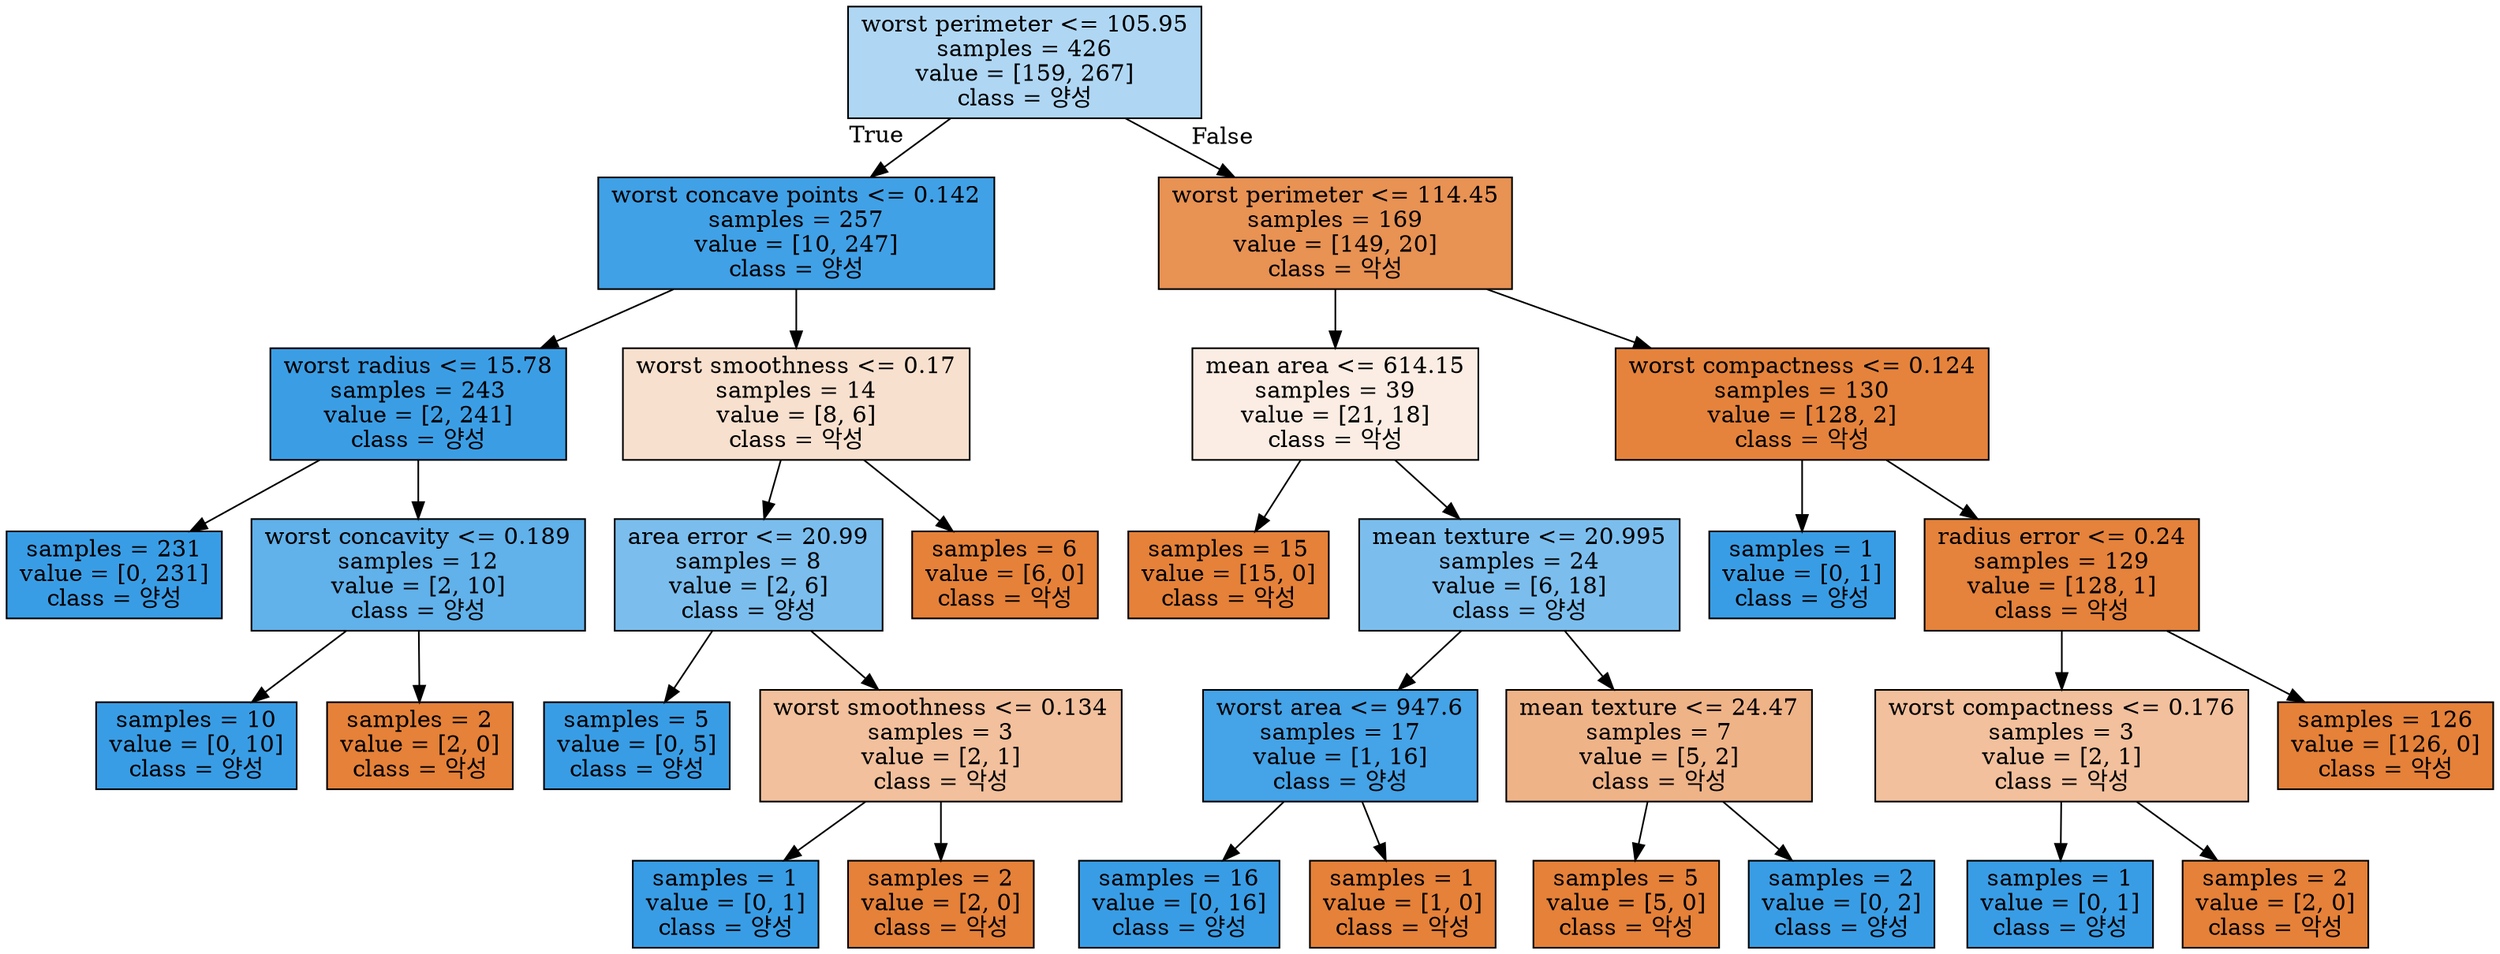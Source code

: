 digraph Tree {
node [shape=box, style="filled", color="black"] ;
0 [label="worst perimeter <= 105.95\nsamples = 426\nvalue = [159, 267]\nclass = 양성", fillcolor="#afd7f4"] ;
1 [label="worst concave points <= 0.142\nsamples = 257\nvalue = [10, 247]\nclass = 양성", fillcolor="#41a1e6"] ;
0 -> 1 [labeldistance=2.5, labelangle=45, headlabel="True"] ;
2 [label="worst radius <= 15.78\nsamples = 243\nvalue = [2, 241]\nclass = 양성", fillcolor="#3b9ee5"] ;
1 -> 2 ;
3 [label="samples = 231\nvalue = [0, 231]\nclass = 양성", fillcolor="#399de5"] ;
2 -> 3 ;
4 [label="worst concavity <= 0.189\nsamples = 12\nvalue = [2, 10]\nclass = 양성", fillcolor="#61b1ea"] ;
2 -> 4 ;
5 [label="samples = 10\nvalue = [0, 10]\nclass = 양성", fillcolor="#399de5"] ;
4 -> 5 ;
6 [label="samples = 2\nvalue = [2, 0]\nclass = 악성", fillcolor="#e58139"] ;
4 -> 6 ;
7 [label="worst smoothness <= 0.17\nsamples = 14\nvalue = [8, 6]\nclass = 악성", fillcolor="#f8e0ce"] ;
1 -> 7 ;
8 [label="area error <= 20.99\nsamples = 8\nvalue = [2, 6]\nclass = 양성", fillcolor="#7bbeee"] ;
7 -> 8 ;
9 [label="samples = 5\nvalue = [0, 5]\nclass = 양성", fillcolor="#399de5"] ;
8 -> 9 ;
10 [label="worst smoothness <= 0.134\nsamples = 3\nvalue = [2, 1]\nclass = 악성", fillcolor="#f2c09c"] ;
8 -> 10 ;
11 [label="samples = 1\nvalue = [0, 1]\nclass = 양성", fillcolor="#399de5"] ;
10 -> 11 ;
12 [label="samples = 2\nvalue = [2, 0]\nclass = 악성", fillcolor="#e58139"] ;
10 -> 12 ;
13 [label="samples = 6\nvalue = [6, 0]\nclass = 악성", fillcolor="#e58139"] ;
7 -> 13 ;
14 [label="worst perimeter <= 114.45\nsamples = 169\nvalue = [149, 20]\nclass = 악성", fillcolor="#e89254"] ;
0 -> 14 [labeldistance=2.5, labelangle=-45, headlabel="False"] ;
15 [label="mean area <= 614.15\nsamples = 39\nvalue = [21, 18]\nclass = 악성", fillcolor="#fbede3"] ;
14 -> 15 ;
16 [label="samples = 15\nvalue = [15, 0]\nclass = 악성", fillcolor="#e58139"] ;
15 -> 16 ;
17 [label="mean texture <= 20.995\nsamples = 24\nvalue = [6, 18]\nclass = 양성", fillcolor="#7bbeee"] ;
15 -> 17 ;
18 [label="worst area <= 947.6\nsamples = 17\nvalue = [1, 16]\nclass = 양성", fillcolor="#45a3e7"] ;
17 -> 18 ;
19 [label="samples = 16\nvalue = [0, 16]\nclass = 양성", fillcolor="#399de5"] ;
18 -> 19 ;
20 [label="samples = 1\nvalue = [1, 0]\nclass = 악성", fillcolor="#e58139"] ;
18 -> 20 ;
21 [label="mean texture <= 24.47\nsamples = 7\nvalue = [5, 2]\nclass = 악성", fillcolor="#efb388"] ;
17 -> 21 ;
22 [label="samples = 5\nvalue = [5, 0]\nclass = 악성", fillcolor="#e58139"] ;
21 -> 22 ;
23 [label="samples = 2\nvalue = [0, 2]\nclass = 양성", fillcolor="#399de5"] ;
21 -> 23 ;
24 [label="worst compactness <= 0.124\nsamples = 130\nvalue = [128, 2]\nclass = 악성", fillcolor="#e5833c"] ;
14 -> 24 ;
25 [label="samples = 1\nvalue = [0, 1]\nclass = 양성", fillcolor="#399de5"] ;
24 -> 25 ;
26 [label="radius error <= 0.24\nsamples = 129\nvalue = [128, 1]\nclass = 악성", fillcolor="#e5823b"] ;
24 -> 26 ;
27 [label="worst compactness <= 0.176\nsamples = 3\nvalue = [2, 1]\nclass = 악성", fillcolor="#f2c09c"] ;
26 -> 27 ;
28 [label="samples = 1\nvalue = [0, 1]\nclass = 양성", fillcolor="#399de5"] ;
27 -> 28 ;
29 [label="samples = 2\nvalue = [2, 0]\nclass = 악성", fillcolor="#e58139"] ;
27 -> 29 ;
30 [label="samples = 126\nvalue = [126, 0]\nclass = 악성", fillcolor="#e58139"] ;
26 -> 30 ;
}